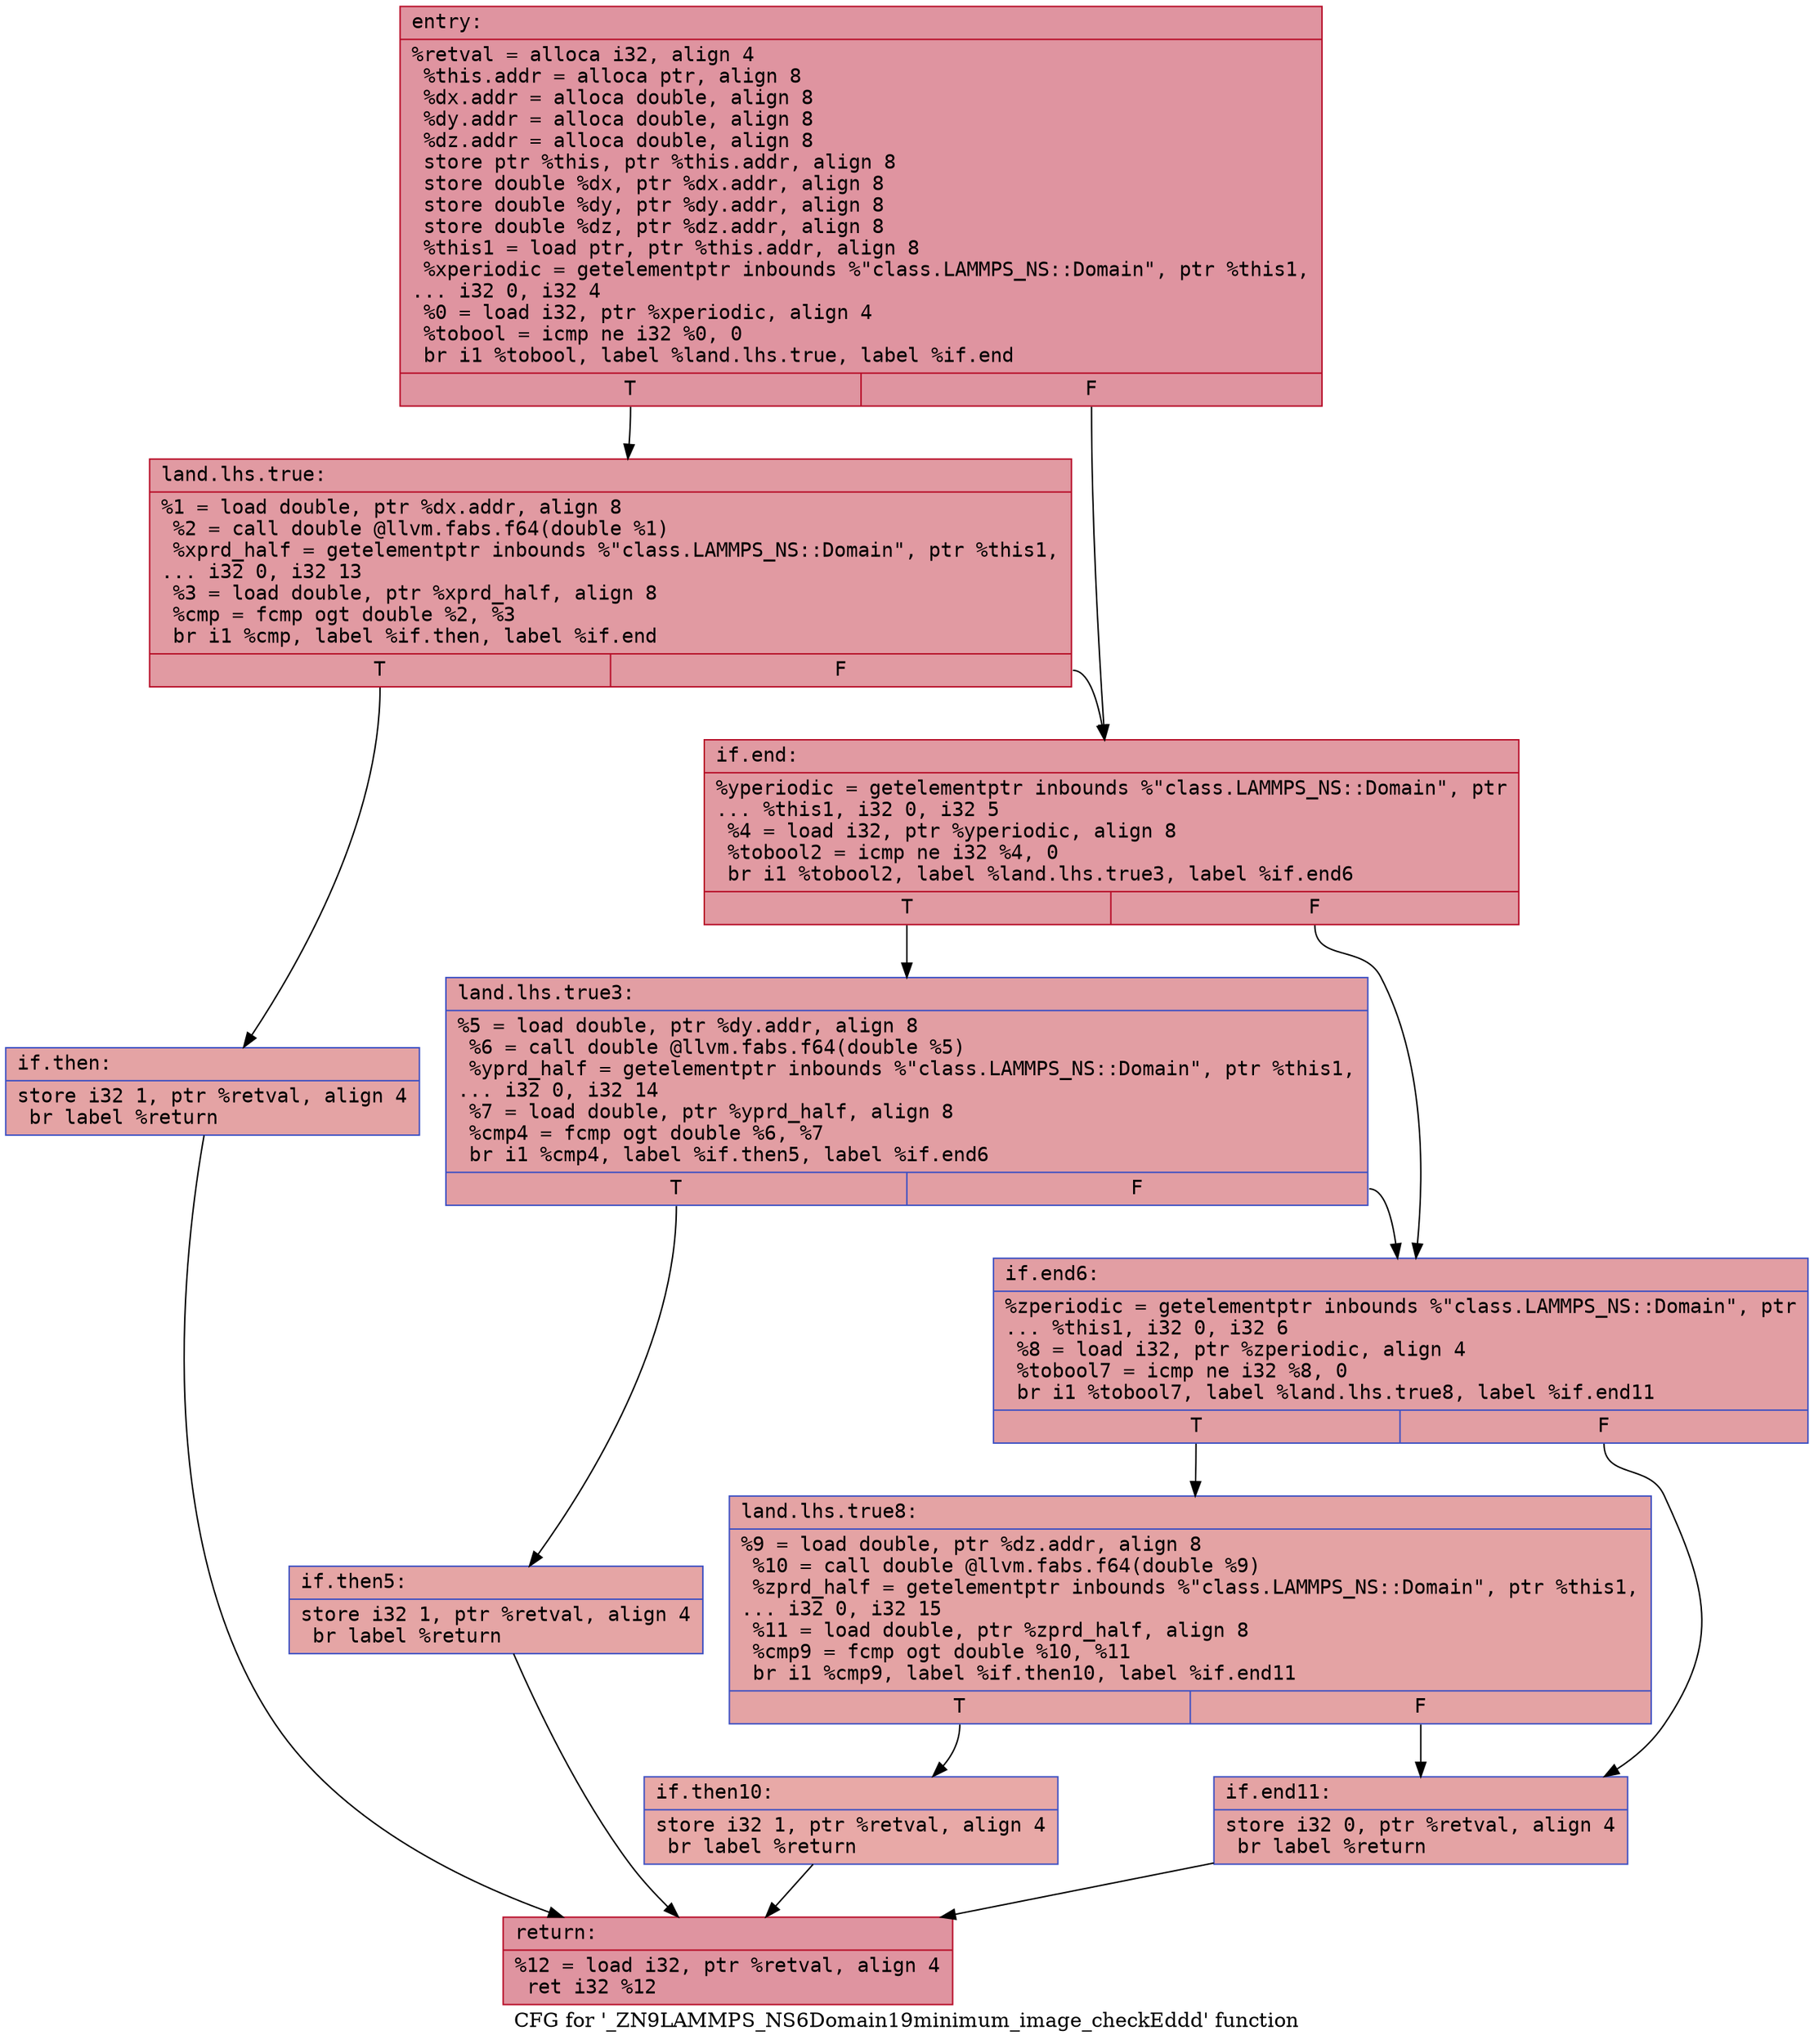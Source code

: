 digraph "CFG for '_ZN9LAMMPS_NS6Domain19minimum_image_checkEddd' function" {
	label="CFG for '_ZN9LAMMPS_NS6Domain19minimum_image_checkEddd' function";

	Node0x563200d0d420 [shape=record,color="#b70d28ff", style=filled, fillcolor="#b70d2870" fontname="Courier",label="{entry:\l|  %retval = alloca i32, align 4\l  %this.addr = alloca ptr, align 8\l  %dx.addr = alloca double, align 8\l  %dy.addr = alloca double, align 8\l  %dz.addr = alloca double, align 8\l  store ptr %this, ptr %this.addr, align 8\l  store double %dx, ptr %dx.addr, align 8\l  store double %dy, ptr %dy.addr, align 8\l  store double %dz, ptr %dz.addr, align 8\l  %this1 = load ptr, ptr %this.addr, align 8\l  %xperiodic = getelementptr inbounds %\"class.LAMMPS_NS::Domain\", ptr %this1,\l... i32 0, i32 4\l  %0 = load i32, ptr %xperiodic, align 4\l  %tobool = icmp ne i32 %0, 0\l  br i1 %tobool, label %land.lhs.true, label %if.end\l|{<s0>T|<s1>F}}"];
	Node0x563200d0d420:s0 -> Node0x563200d0d2e0[tooltip="entry -> land.lhs.true\nProbability 62.50%" ];
	Node0x563200d0d420:s1 -> Node0x563200d0d360[tooltip="entry -> if.end\nProbability 37.50%" ];
	Node0x563200d0d2e0 [shape=record,color="#b70d28ff", style=filled, fillcolor="#bb1b2c70" fontname="Courier",label="{land.lhs.true:\l|  %1 = load double, ptr %dx.addr, align 8\l  %2 = call double @llvm.fabs.f64(double %1)\l  %xprd_half = getelementptr inbounds %\"class.LAMMPS_NS::Domain\", ptr %this1,\l... i32 0, i32 13\l  %3 = load double, ptr %xprd_half, align 8\l  %cmp = fcmp ogt double %2, %3\l  br i1 %cmp, label %if.then, label %if.end\l|{<s0>T|<s1>F}}"];
	Node0x563200d0d2e0:s0 -> Node0x563200d0e2b0[tooltip="land.lhs.true -> if.then\nProbability 50.00%" ];
	Node0x563200d0d2e0:s1 -> Node0x563200d0d360[tooltip="land.lhs.true -> if.end\nProbability 50.00%" ];
	Node0x563200d0e2b0 [shape=record,color="#3d50c3ff", style=filled, fillcolor="#c32e3170" fontname="Courier",label="{if.then:\l|  store i32 1, ptr %retval, align 4\l  br label %return\l}"];
	Node0x563200d0e2b0 -> Node0x563200d0e470[tooltip="if.then -> return\nProbability 100.00%" ];
	Node0x563200d0d360 [shape=record,color="#b70d28ff", style=filled, fillcolor="#bb1b2c70" fontname="Courier",label="{if.end:\l|  %yperiodic = getelementptr inbounds %\"class.LAMMPS_NS::Domain\", ptr\l... %this1, i32 0, i32 5\l  %4 = load i32, ptr %yperiodic, align 8\l  %tobool2 = icmp ne i32 %4, 0\l  br i1 %tobool2, label %land.lhs.true3, label %if.end6\l|{<s0>T|<s1>F}}"];
	Node0x563200d0d360:s0 -> Node0x563200d0e770[tooltip="if.end -> land.lhs.true3\nProbability 62.50%" ];
	Node0x563200d0d360:s1 -> Node0x563200d0e7f0[tooltip="if.end -> if.end6\nProbability 37.50%" ];
	Node0x563200d0e770 [shape=record,color="#3d50c3ff", style=filled, fillcolor="#be242e70" fontname="Courier",label="{land.lhs.true3:\l|  %5 = load double, ptr %dy.addr, align 8\l  %6 = call double @llvm.fabs.f64(double %5)\l  %yprd_half = getelementptr inbounds %\"class.LAMMPS_NS::Domain\", ptr %this1,\l... i32 0, i32 14\l  %7 = load double, ptr %yprd_half, align 8\l  %cmp4 = fcmp ogt double %6, %7\l  br i1 %cmp4, label %if.then5, label %if.end6\l|{<s0>T|<s1>F}}"];
	Node0x563200d0e770:s0 -> Node0x563200d0dc30[tooltip="land.lhs.true3 -> if.then5\nProbability 50.00%" ];
	Node0x563200d0e770:s1 -> Node0x563200d0e7f0[tooltip="land.lhs.true3 -> if.end6\nProbability 50.00%" ];
	Node0x563200d0dc30 [shape=record,color="#3d50c3ff", style=filled, fillcolor="#c5333470" fontname="Courier",label="{if.then5:\l|  store i32 1, ptr %retval, align 4\l  br label %return\l}"];
	Node0x563200d0dc30 -> Node0x563200d0e470[tooltip="if.then5 -> return\nProbability 100.00%" ];
	Node0x563200d0e7f0 [shape=record,color="#3d50c3ff", style=filled, fillcolor="#be242e70" fontname="Courier",label="{if.end6:\l|  %zperiodic = getelementptr inbounds %\"class.LAMMPS_NS::Domain\", ptr\l... %this1, i32 0, i32 6\l  %8 = load i32, ptr %zperiodic, align 4\l  %tobool7 = icmp ne i32 %8, 0\l  br i1 %tobool7, label %land.lhs.true8, label %if.end11\l|{<s0>T|<s1>F}}"];
	Node0x563200d0e7f0:s0 -> Node0x563200d0f2b0[tooltip="if.end6 -> land.lhs.true8\nProbability 62.50%" ];
	Node0x563200d0e7f0:s1 -> Node0x563200d0f330[tooltip="if.end6 -> if.end11\nProbability 37.50%" ];
	Node0x563200d0f2b0 [shape=record,color="#3d50c3ff", style=filled, fillcolor="#c32e3170" fontname="Courier",label="{land.lhs.true8:\l|  %9 = load double, ptr %dz.addr, align 8\l  %10 = call double @llvm.fabs.f64(double %9)\l  %zprd_half = getelementptr inbounds %\"class.LAMMPS_NS::Domain\", ptr %this1,\l... i32 0, i32 15\l  %11 = load double, ptr %zprd_half, align 8\l  %cmp9 = fcmp ogt double %10, %11\l  br i1 %cmp9, label %if.then10, label %if.end11\l|{<s0>T|<s1>F}}"];
	Node0x563200d0f2b0:s0 -> Node0x563200d0f820[tooltip="land.lhs.true8 -> if.then10\nProbability 50.00%" ];
	Node0x563200d0f2b0:s1 -> Node0x563200d0f330[tooltip="land.lhs.true8 -> if.end11\nProbability 50.00%" ];
	Node0x563200d0f820 [shape=record,color="#3d50c3ff", style=filled, fillcolor="#ca3b3770" fontname="Courier",label="{if.then10:\l|  store i32 1, ptr %retval, align 4\l  br label %return\l}"];
	Node0x563200d0f820 -> Node0x563200d0e470[tooltip="if.then10 -> return\nProbability 100.00%" ];
	Node0x563200d0f330 [shape=record,color="#3d50c3ff", style=filled, fillcolor="#c32e3170" fontname="Courier",label="{if.end11:\l|  store i32 0, ptr %retval, align 4\l  br label %return\l}"];
	Node0x563200d0f330 -> Node0x563200d0e470[tooltip="if.end11 -> return\nProbability 100.00%" ];
	Node0x563200d0e470 [shape=record,color="#b70d28ff", style=filled, fillcolor="#b70d2870" fontname="Courier",label="{return:\l|  %12 = load i32, ptr %retval, align 4\l  ret i32 %12\l}"];
}

